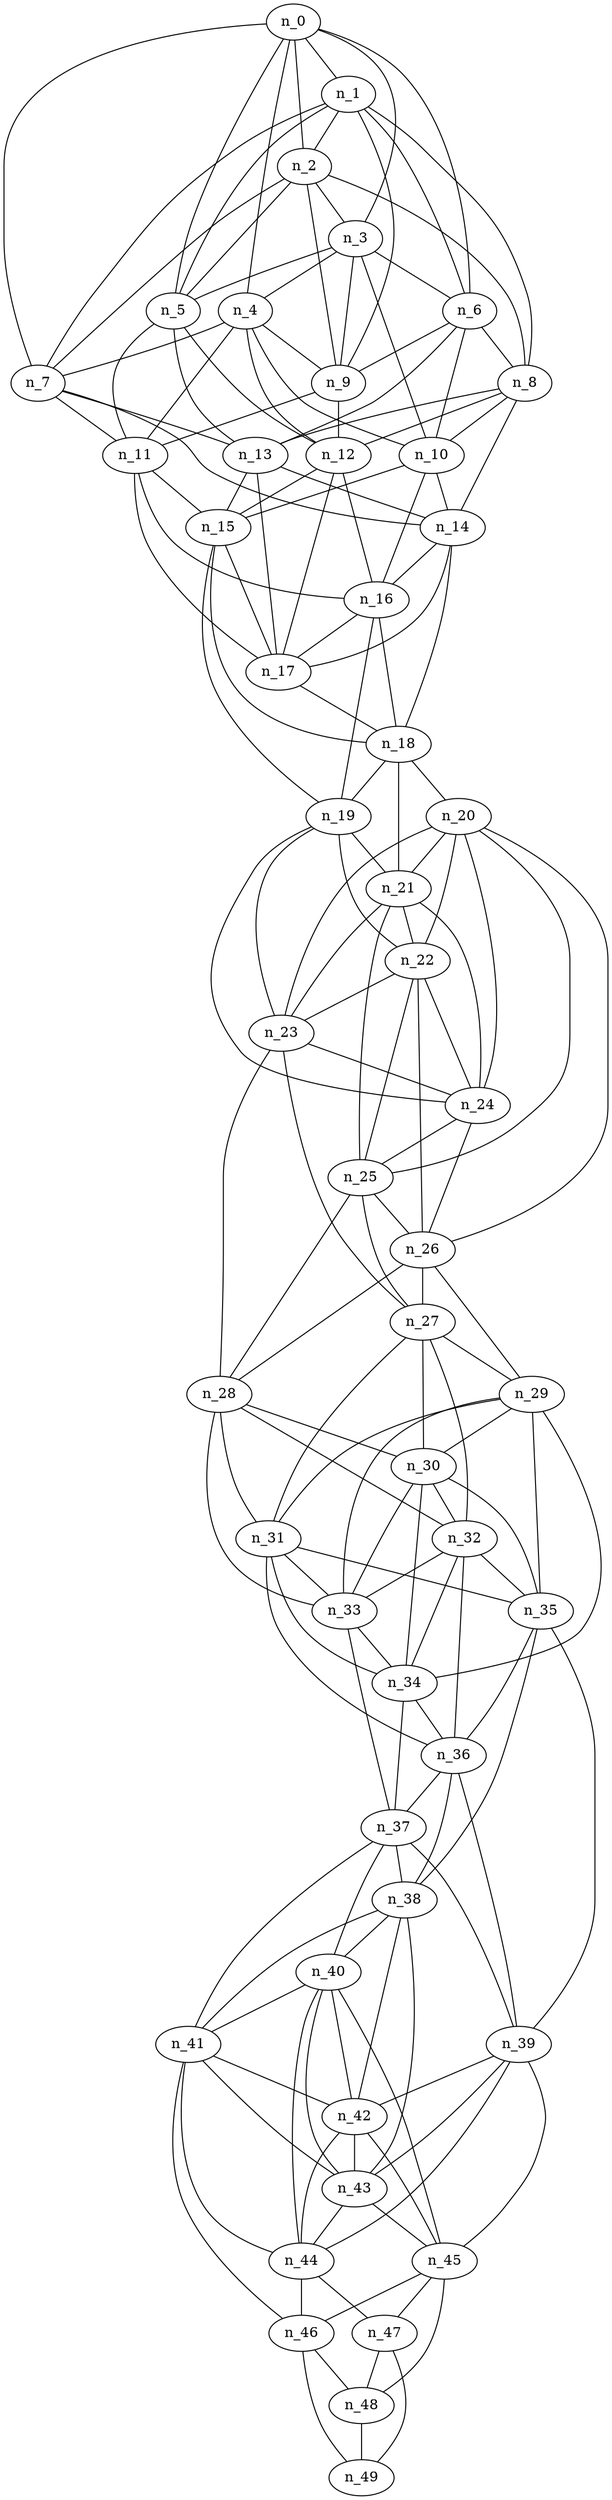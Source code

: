 graph grafoBarabasi_50_7  {
n_0;
n_1;
n_2;
n_3;
n_4;
n_5;
n_6;
n_7;
n_8;
n_9;
n_10;
n_11;
n_12;
n_13;
n_14;
n_15;
n_16;
n_17;
n_18;
n_19;
n_20;
n_21;
n_22;
n_23;
n_24;
n_25;
n_26;
n_27;
n_28;
n_29;
n_30;
n_31;
n_32;
n_33;
n_34;
n_35;
n_36;
n_37;
n_38;
n_39;
n_40;
n_41;
n_42;
n_43;
n_44;
n_45;
n_46;
n_47;
n_48;
n_49;
n_0 -- n_1;
n_0 -- n_2;
n_0 -- n_3;
n_0 -- n_4;
n_0 -- n_5;
n_0 -- n_6;
n_0 -- n_7;
n_1 -- n_2;
n_1 -- n_5;
n_1 -- n_6;
n_1 -- n_7;
n_1 -- n_8;
n_1 -- n_9;
n_2 -- n_3;
n_2 -- n_5;
n_2 -- n_7;
n_2 -- n_8;
n_2 -- n_9;
n_3 -- n_4;
n_3 -- n_5;
n_3 -- n_6;
n_3 -- n_9;
n_3 -- n_10;
n_4 -- n_7;
n_4 -- n_9;
n_4 -- n_10;
n_4 -- n_11;
n_4 -- n_12;
n_5 -- n_11;
n_5 -- n_12;
n_5 -- n_13;
n_6 -- n_8;
n_6 -- n_9;
n_6 -- n_10;
n_6 -- n_13;
n_7 -- n_11;
n_7 -- n_13;
n_7 -- n_14;
n_8 -- n_10;
n_8 -- n_12;
n_8 -- n_13;
n_8 -- n_14;
n_9 -- n_11;
n_9 -- n_12;
n_10 -- n_14;
n_10 -- n_15;
n_10 -- n_16;
n_11 -- n_15;
n_11 -- n_16;
n_11 -- n_17;
n_12 -- n_15;
n_12 -- n_16;
n_12 -- n_17;
n_13 -- n_14;
n_13 -- n_15;
n_13 -- n_17;
n_14 -- n_16;
n_14 -- n_17;
n_14 -- n_18;
n_15 -- n_17;
n_15 -- n_18;
n_15 -- n_19;
n_16 -- n_17;
n_16 -- n_18;
n_16 -- n_19;
n_17 -- n_18;
n_18 -- n_19;
n_18 -- n_20;
n_18 -- n_21;
n_19 -- n_21;
n_19 -- n_22;
n_19 -- n_23;
n_19 -- n_24;
n_20 -- n_21;
n_20 -- n_22;
n_20 -- n_23;
n_20 -- n_24;
n_20 -- n_25;
n_20 -- n_26;
n_21 -- n_22;
n_21 -- n_23;
n_21 -- n_24;
n_21 -- n_25;
n_22 -- n_23;
n_22 -- n_24;
n_22 -- n_25;
n_22 -- n_26;
n_23 -- n_24;
n_23 -- n_27;
n_23 -- n_28;
n_24 -- n_25;
n_24 -- n_26;
n_25 -- n_26;
n_25 -- n_27;
n_25 -- n_28;
n_26 -- n_27;
n_26 -- n_28;
n_26 -- n_29;
n_27 -- n_29;
n_27 -- n_30;
n_27 -- n_31;
n_27 -- n_32;
n_28 -- n_30;
n_28 -- n_31;
n_28 -- n_32;
n_28 -- n_33;
n_29 -- n_30;
n_29 -- n_31;
n_29 -- n_33;
n_29 -- n_34;
n_29 -- n_35;
n_30 -- n_32;
n_30 -- n_33;
n_30 -- n_34;
n_30 -- n_35;
n_31 -- n_33;
n_31 -- n_34;
n_31 -- n_35;
n_31 -- n_36;
n_32 -- n_33;
n_32 -- n_34;
n_32 -- n_35;
n_32 -- n_36;
n_33 -- n_34;
n_33 -- n_37;
n_34 -- n_36;
n_34 -- n_37;
n_35 -- n_36;
n_35 -- n_38;
n_35 -- n_39;
n_36 -- n_37;
n_36 -- n_38;
n_36 -- n_39;
n_37 -- n_38;
n_37 -- n_39;
n_37 -- n_40;
n_37 -- n_41;
n_38 -- n_40;
n_38 -- n_41;
n_38 -- n_42;
n_38 -- n_43;
n_39 -- n_42;
n_39 -- n_43;
n_39 -- n_44;
n_39 -- n_45;
n_40 -- n_41;
n_40 -- n_42;
n_40 -- n_43;
n_40 -- n_44;
n_40 -- n_45;
n_41 -- n_42;
n_41 -- n_43;
n_41 -- n_44;
n_41 -- n_46;
n_42 -- n_43;
n_42 -- n_44;
n_42 -- n_45;
n_43 -- n_44;
n_43 -- n_45;
n_44 -- n_46;
n_44 -- n_47;
n_45 -- n_46;
n_45 -- n_47;
n_45 -- n_48;
n_46 -- n_48;
n_46 -- n_49;
n_47 -- n_48;
n_47 -- n_49;
n_48 -- n_49;
}